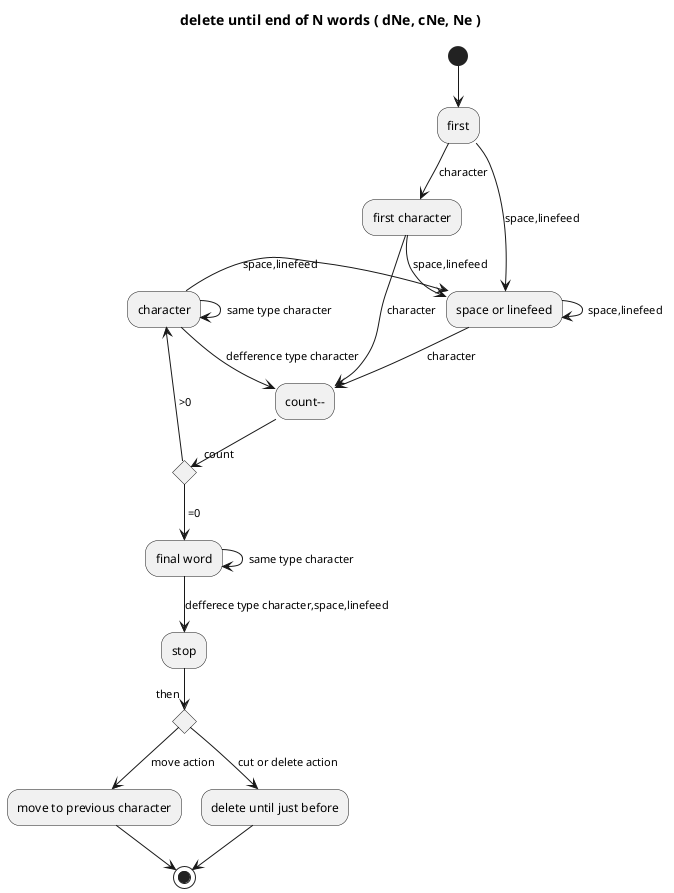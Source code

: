 @startuml
title delete until end of N words ( dNe, cNe, Ne )

(*) --> first

"first" --> [character] "first character"
"first" --> [space,linefeed] "space or linefeed"
"first character" --> [character] "count--"
if "count" then
-down-> [ =0] "final word"
else
-up-> [>0] "character"
end if
"first character" --> [space,linefeed] "space or linefeed"

"final word" --> [same type character] "final word"
"final word" --> [defferece type character,space,linefeed] "stop"
if then
-down-> [move action] "move to previous character"
else
-down-> [cut or delete action] "delete until just before"
end if

"character" -> [same type character] "character"
"character" --> [defference type character] "count--"
"character" -> [space,linefeed] "space or linefeed"

"space or linefeed" --> [character] "count--"
"space or linefeed" -down-> [space,linefeed] "space or linefeed"
"move to previous character" --> (*)
"delete until just before" --> (*)

@enduml

